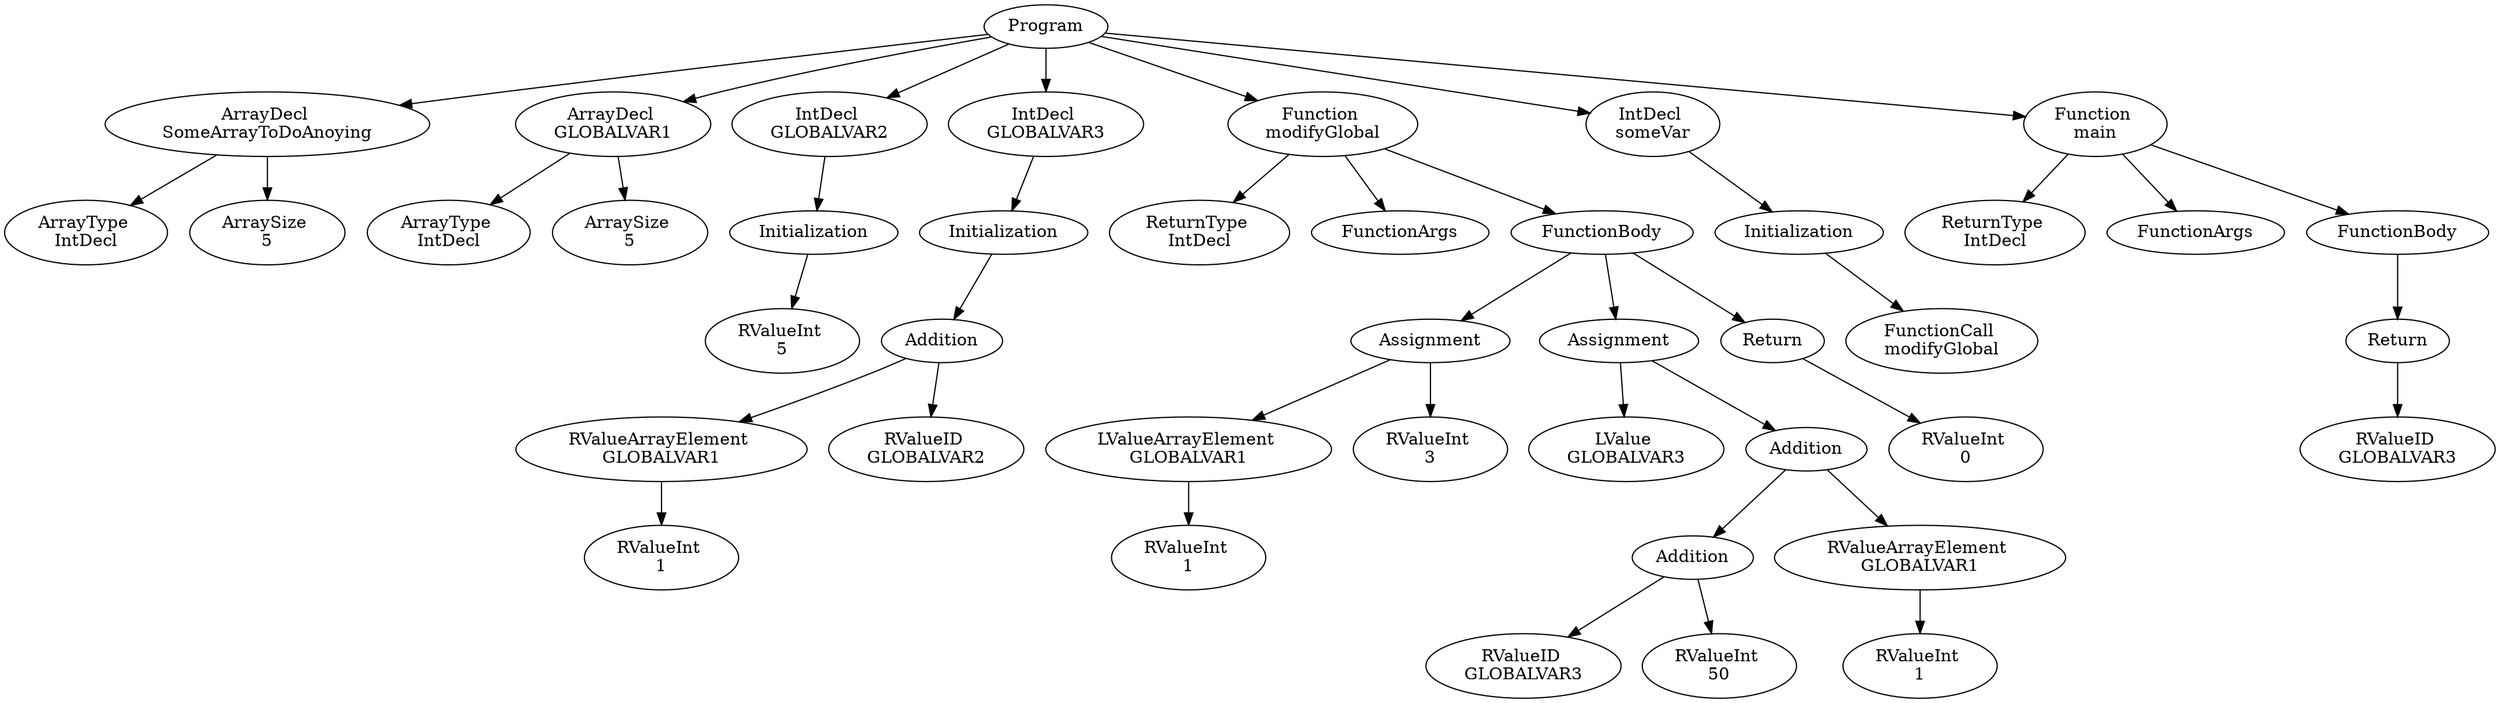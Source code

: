 digraph AST {
7 [label="Program"];
8 [label="ArrayDecl \nSomeArrayToDoAnoying"];
9 [label="ArrayType \nIntDecl"];
10 [label="ArraySize \n5"];
8 -> 9;
8 -> 10;
11 [label="ArrayDecl \nGLOBALVAR1"];
12 [label="ArrayType \nIntDecl"];
13 [label="ArraySize \n5"];
11 -> 12;
11 -> 13;
14 [label="IntDecl \nGLOBALVAR2"];
15 [label="Initialization"];
16 [label="RValueInt \n5"];
15 -> 16;
14 -> 15;
17 [label="IntDecl \nGLOBALVAR3"];
18 [label="Initialization"];
19 [label="Addition"];
20 [label="RValueArrayElement \nGLOBALVAR1"];
21 [label="RValueInt \n1"];
20 -> 21;
22 [label="RValueID \nGLOBALVAR2"];
19 -> 20;
19 -> 22;
18 -> 19;
17 -> 18;
23 [label="Function \nmodifyGlobal"];
24 [label="ReturnType \nIntDecl"];
25 [label="FunctionArgs"];
26 [label="FunctionBody"];
27 [label="Assignment"];
28 [label="LValueArrayElement \nGLOBALVAR1"];
29 [label="RValueInt \n1"];
28 -> 29;
30 [label="RValueInt \n3"];
27 -> 28;
27 -> 30;
31 [label="Assignment"];
32 [label="LValue \nGLOBALVAR3"];
33 [label="Addition"];
34 [label="Addition"];
35 [label="RValueID \nGLOBALVAR3"];
36 [label="RValueInt \n50"];
34 -> 35;
34 -> 36;
37 [label="RValueArrayElement \nGLOBALVAR1"];
38 [label="RValueInt \n1"];
37 -> 38;
33 -> 34;
33 -> 37;
31 -> 32;
31 -> 33;
39 [label="Return"];
40 [label="RValueInt \n0"];
39 -> 40;
26 -> 27;
26 -> 31;
26 -> 39;
23 -> 24;
23 -> 25;
23 -> 26;
41 [label="IntDecl \nsomeVar"];
42 [label="Initialization"];
43 [label="FunctionCall \nmodifyGlobal"];
42 -> 43;
41 -> 42;
44 [label="Function \nmain"];
45 [label="ReturnType \nIntDecl"];
46 [label="FunctionArgs"];
47 [label="FunctionBody"];
48 [label="Return"];
49 [label="RValueID \nGLOBALVAR3"];
48 -> 49;
47 -> 48;
44 -> 45;
44 -> 46;
44 -> 47;
7 -> 8;
7 -> 11;
7 -> 14;
7 -> 17;
7 -> 23;
7 -> 41;
7 -> 44;
}